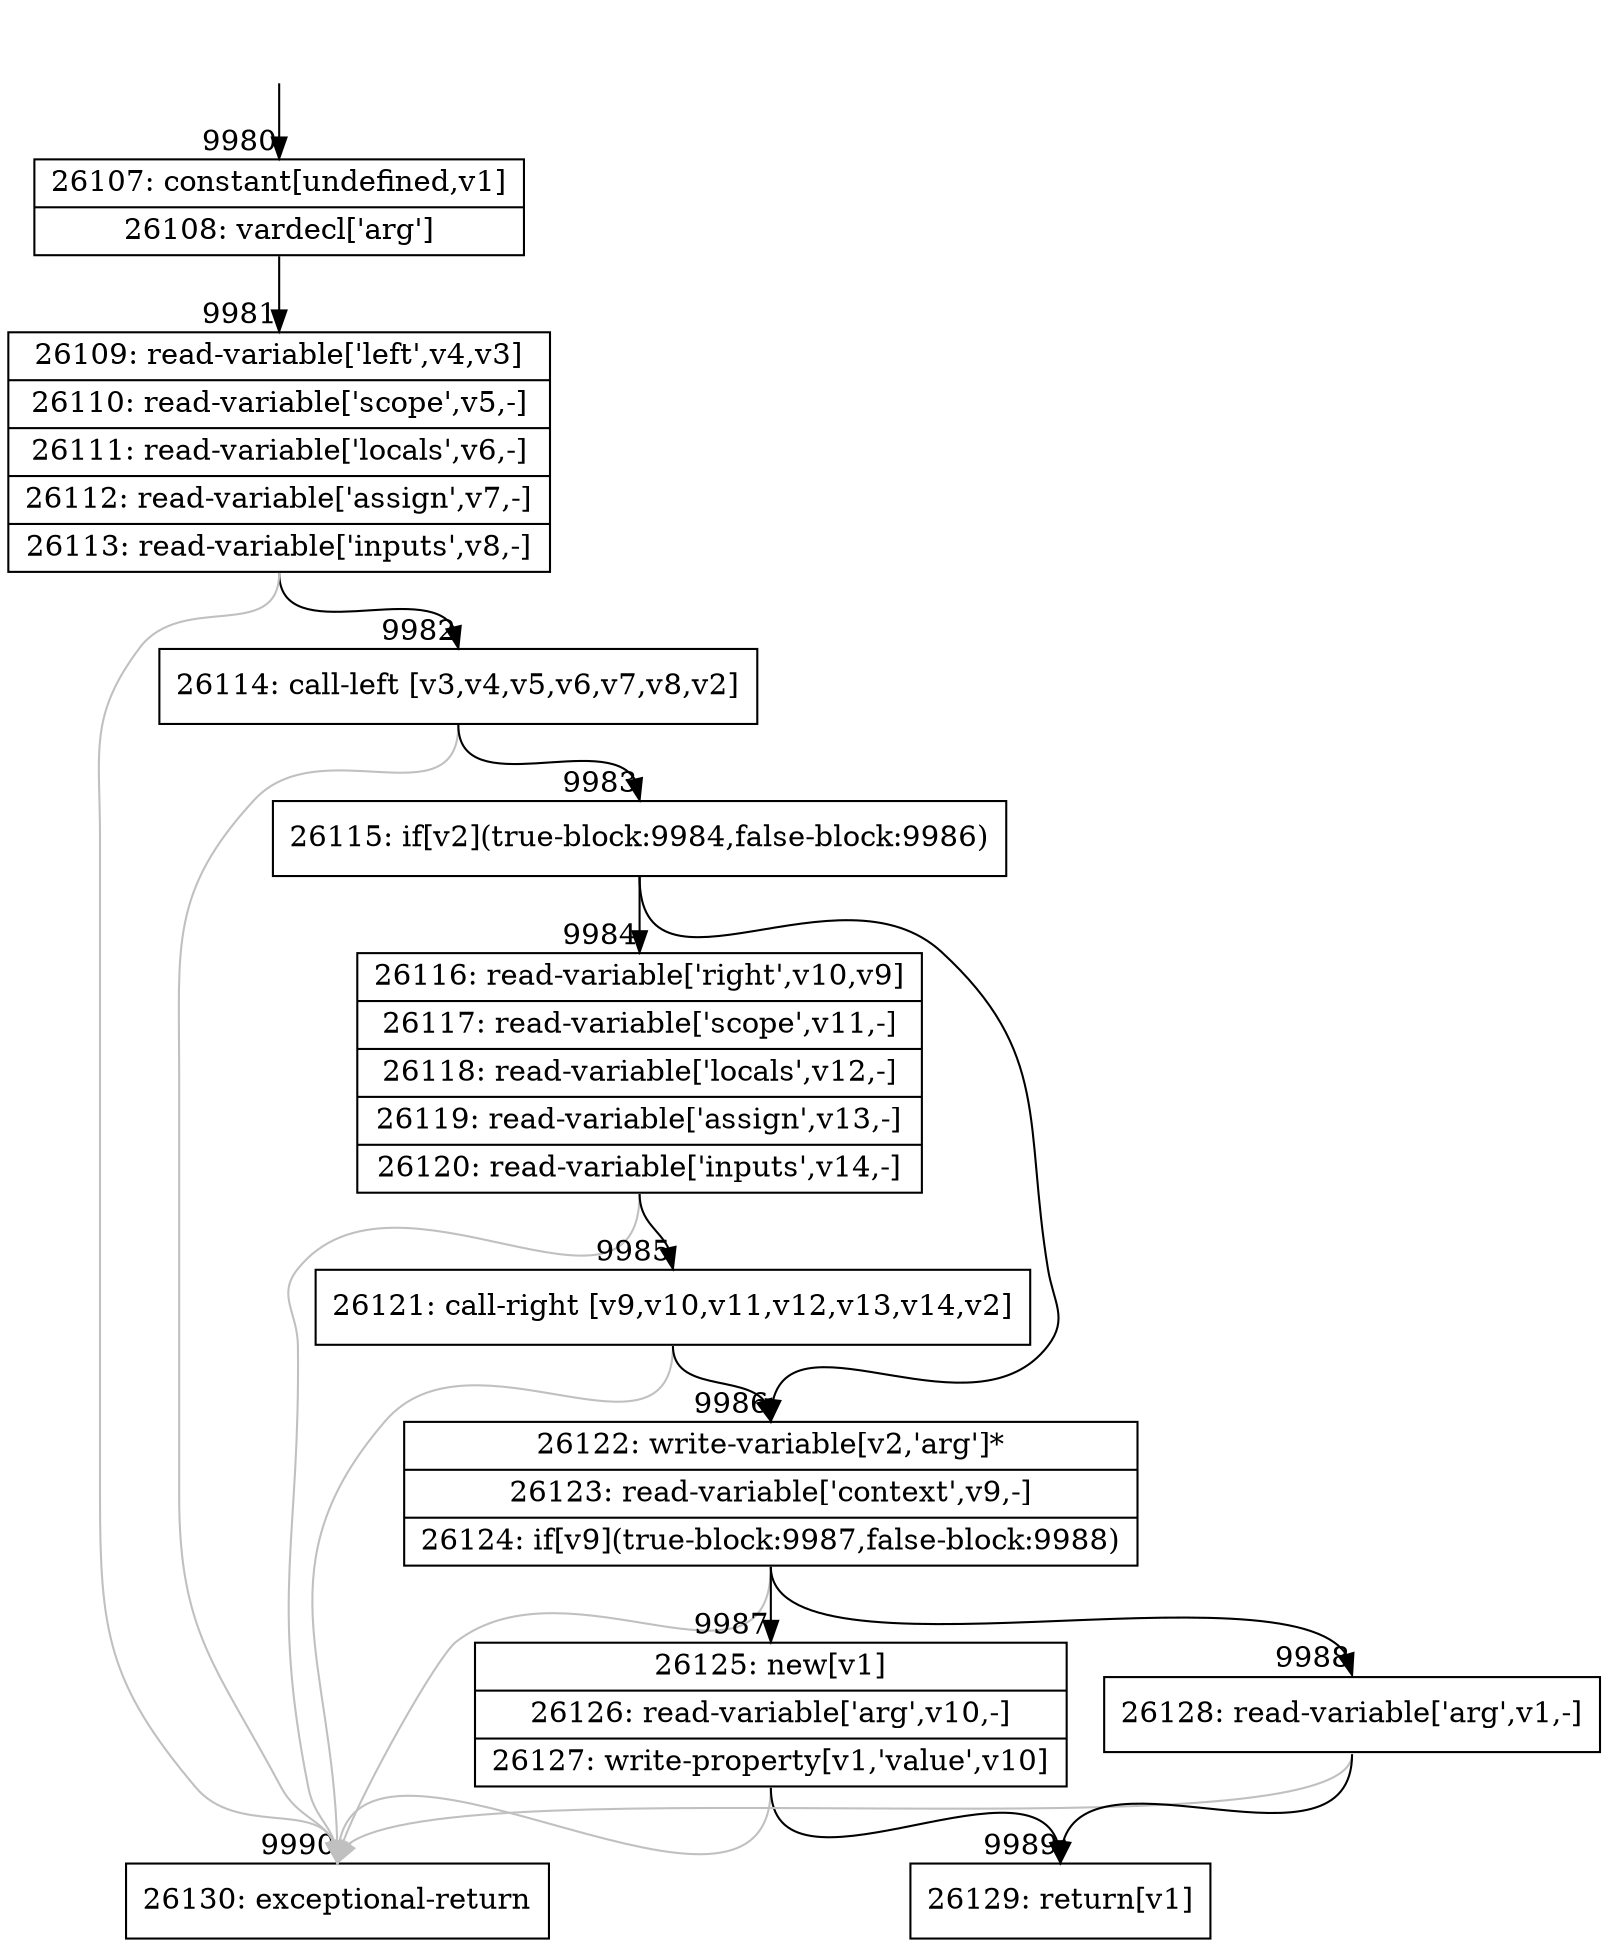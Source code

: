 digraph {
rankdir="TD"
BB_entry748[shape=none,label=""];
BB_entry748 -> BB9980 [tailport=s, headport=n, headlabel="    9980"]
BB9980 [shape=record label="{26107: constant[undefined,v1]|26108: vardecl['arg']}" ] 
BB9980 -> BB9981 [tailport=s, headport=n, headlabel="      9981"]
BB9981 [shape=record label="{26109: read-variable['left',v4,v3]|26110: read-variable['scope',v5,-]|26111: read-variable['locals',v6,-]|26112: read-variable['assign',v7,-]|26113: read-variable['inputs',v8,-]}" ] 
BB9981 -> BB9982 [tailport=s, headport=n, headlabel="      9982"]
BB9981 -> BB9990 [tailport=s, headport=n, color=gray, headlabel="      9990"]
BB9982 [shape=record label="{26114: call-left [v3,v4,v5,v6,v7,v8,v2]}" ] 
BB9982 -> BB9983 [tailport=s, headport=n, headlabel="      9983"]
BB9982 -> BB9990 [tailport=s, headport=n, color=gray]
BB9983 [shape=record label="{26115: if[v2](true-block:9984,false-block:9986)}" ] 
BB9983 -> BB9986 [tailport=s, headport=n, headlabel="      9986"]
BB9983 -> BB9984 [tailport=s, headport=n, headlabel="      9984"]
BB9984 [shape=record label="{26116: read-variable['right',v10,v9]|26117: read-variable['scope',v11,-]|26118: read-variable['locals',v12,-]|26119: read-variable['assign',v13,-]|26120: read-variable['inputs',v14,-]}" ] 
BB9984 -> BB9985 [tailport=s, headport=n, headlabel="      9985"]
BB9984 -> BB9990 [tailport=s, headport=n, color=gray]
BB9985 [shape=record label="{26121: call-right [v9,v10,v11,v12,v13,v14,v2]}" ] 
BB9985 -> BB9986 [tailport=s, headport=n]
BB9985 -> BB9990 [tailport=s, headport=n, color=gray]
BB9986 [shape=record label="{26122: write-variable[v2,'arg']*|26123: read-variable['context',v9,-]|26124: if[v9](true-block:9987,false-block:9988)}" ] 
BB9986 -> BB9987 [tailport=s, headport=n, headlabel="      9987"]
BB9986 -> BB9988 [tailport=s, headport=n, headlabel="      9988"]
BB9986 -> BB9990 [tailport=s, headport=n, color=gray]
BB9987 [shape=record label="{26125: new[v1]|26126: read-variable['arg',v10,-]|26127: write-property[v1,'value',v10]}" ] 
BB9987 -> BB9989 [tailport=s, headport=n, headlabel="      9989"]
BB9987 -> BB9990 [tailport=s, headport=n, color=gray]
BB9988 [shape=record label="{26128: read-variable['arg',v1,-]}" ] 
BB9988 -> BB9989 [tailport=s, headport=n]
BB9988 -> BB9990 [tailport=s, headport=n, color=gray]
BB9989 [shape=record label="{26129: return[v1]}" ] 
BB9990 [shape=record label="{26130: exceptional-return}" ] 
//#$~ 13854
}
